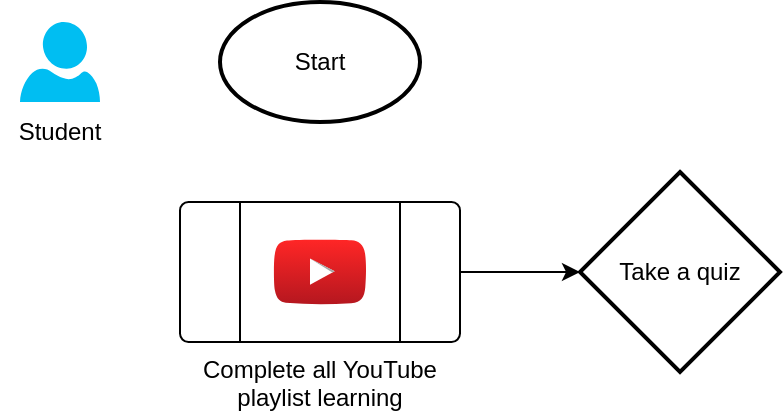 <mxfile version="22.1.11" type="github">
  <diagram name="Page-1" id="QCRs72QJ7RFpPiSyxYd-">
    <mxGraphModel dx="1434" dy="820" grid="1" gridSize="10" guides="1" tooltips="1" connect="1" arrows="1" fold="1" page="1" pageScale="1" pageWidth="850" pageHeight="1100" math="0" shadow="0">
      <root>
        <mxCell id="0" />
        <mxCell id="1" parent="0" />
        <mxCell id="A36Y3rL2pasFIXy3Kqzp-1" value="" style="verticalLabelPosition=bottom;html=1;verticalAlign=top;align=center;strokeColor=none;fillColor=#00BEF2;shape=mxgraph.azure.user;" parent="1" vertex="1">
          <mxGeometry x="90" y="80" width="40" height="40" as="geometry" />
        </mxCell>
        <mxCell id="A36Y3rL2pasFIXy3Kqzp-3" value="Student" style="text;html=1;strokeColor=none;fillColor=none;align=center;verticalAlign=middle;whiteSpace=wrap;rounded=0;" parent="1" vertex="1">
          <mxGeometry x="80" y="120" width="60" height="30" as="geometry" />
        </mxCell>
        <mxCell id="W4eT2PgvmVDTKqHdBjYm-3" value="&lt;div&gt;Start&lt;/div&gt;" style="strokeWidth=2;html=1;shape=mxgraph.flowchart.start_1;whiteSpace=wrap;" vertex="1" parent="1">
          <mxGeometry x="190" y="70" width="100" height="60" as="geometry" />
        </mxCell>
        <mxCell id="W4eT2PgvmVDTKqHdBjYm-4" value="Complete all YouTube playlist learning" style="verticalLabelPosition=bottom;verticalAlign=top;html=1;shape=process;whiteSpace=wrap;rounded=1;size=0.214;arcSize=6;" vertex="1" parent="1">
          <mxGeometry x="170" y="170" width="140" height="70" as="geometry" />
        </mxCell>
        <mxCell id="W4eT2PgvmVDTKqHdBjYm-7" value="" style="dashed=0;outlineConnect=0;html=1;align=center;labelPosition=center;verticalLabelPosition=bottom;verticalAlign=top;shape=mxgraph.weblogos.youtube_2;fillColor=#FF2626;gradientColor=#B5171F" vertex="1" parent="1">
          <mxGeometry x="216.8" y="188.7" width="46.4" height="32.6" as="geometry" />
        </mxCell>
        <mxCell id="W4eT2PgvmVDTKqHdBjYm-8" value="Take a quiz" style="strokeWidth=2;html=1;shape=mxgraph.flowchart.decision;whiteSpace=wrap;" vertex="1" parent="1">
          <mxGeometry x="370" y="155" width="100" height="100" as="geometry" />
        </mxCell>
        <mxCell id="W4eT2PgvmVDTKqHdBjYm-9" style="edgeStyle=orthogonalEdgeStyle;rounded=0;orthogonalLoop=1;jettySize=auto;html=1;exitX=1;exitY=0.5;exitDx=0;exitDy=0;entryX=0;entryY=0.5;entryDx=0;entryDy=0;entryPerimeter=0;" edge="1" parent="1" source="W4eT2PgvmVDTKqHdBjYm-4" target="W4eT2PgvmVDTKqHdBjYm-8">
          <mxGeometry relative="1" as="geometry" />
        </mxCell>
      </root>
    </mxGraphModel>
  </diagram>
</mxfile>
